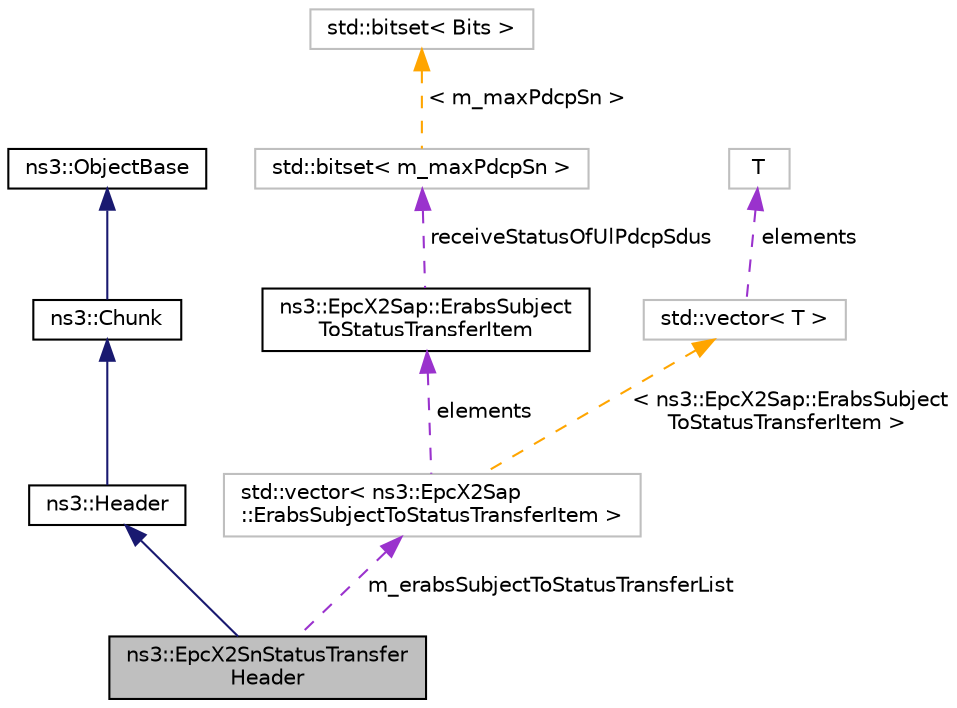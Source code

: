 digraph "ns3::EpcX2SnStatusTransferHeader"
{
 // LATEX_PDF_SIZE
  edge [fontname="Helvetica",fontsize="10",labelfontname="Helvetica",labelfontsize="10"];
  node [fontname="Helvetica",fontsize="10",shape=record];
  Node1 [label="ns3::EpcX2SnStatusTransfer\lHeader",height=0.2,width=0.4,color="black", fillcolor="grey75", style="filled", fontcolor="black",tooltip="EpcX2SnStatusTransferHeader."];
  Node2 -> Node1 [dir="back",color="midnightblue",fontsize="10",style="solid",fontname="Helvetica"];
  Node2 [label="ns3::Header",height=0.2,width=0.4,color="black", fillcolor="white", style="filled",URL="$classns3_1_1_header.html",tooltip="Protocol header serialization and deserialization."];
  Node3 -> Node2 [dir="back",color="midnightblue",fontsize="10",style="solid",fontname="Helvetica"];
  Node3 [label="ns3::Chunk",height=0.2,width=0.4,color="black", fillcolor="white", style="filled",URL="$classns3_1_1_chunk.html",tooltip="abstract base class for ns3::Header and ns3::Trailer"];
  Node4 -> Node3 [dir="back",color="midnightblue",fontsize="10",style="solid",fontname="Helvetica"];
  Node4 [label="ns3::ObjectBase",height=0.2,width=0.4,color="black", fillcolor="white", style="filled",URL="$classns3_1_1_object_base.html",tooltip="Anchor the ns-3 type and attribute system."];
  Node5 -> Node1 [dir="back",color="darkorchid3",fontsize="10",style="dashed",label=" m_erabsSubjectToStatusTransferList" ,fontname="Helvetica"];
  Node5 [label="std::vector\< ns3::EpcX2Sap\l::ErabsSubjectToStatusTransferItem \>",height=0.2,width=0.4,color="grey75", fillcolor="white", style="filled",tooltip=" "];
  Node6 -> Node5 [dir="back",color="darkorchid3",fontsize="10",style="dashed",label=" elements" ,fontname="Helvetica"];
  Node6 [label="ns3::EpcX2Sap::ErabsSubject\lToStatusTransferItem",height=0.2,width=0.4,color="black", fillcolor="white", style="filled",URL="$structns3_1_1_epc_x2_sap_1_1_erabs_subject_to_status_transfer_item.html",tooltip="ErabsSubjectToStatusTransferItem structure."];
  Node7 -> Node6 [dir="back",color="darkorchid3",fontsize="10",style="dashed",label=" receiveStatusOfUlPdcpSdus" ,fontname="Helvetica"];
  Node7 [label="std::bitset\< m_maxPdcpSn \>",height=0.2,width=0.4,color="grey75", fillcolor="white", style="filled",tooltip=" "];
  Node8 -> Node7 [dir="back",color="orange",fontsize="10",style="dashed",label=" \< m_maxPdcpSn \>" ,fontname="Helvetica"];
  Node8 [label="std::bitset\< Bits \>",height=0.2,width=0.4,color="grey75", fillcolor="white", style="filled",tooltip=" "];
  Node9 -> Node5 [dir="back",color="orange",fontsize="10",style="dashed",label=" \< ns3::EpcX2Sap::ErabsSubject\lToStatusTransferItem \>" ,fontname="Helvetica"];
  Node9 [label="std::vector\< T \>",height=0.2,width=0.4,color="grey75", fillcolor="white", style="filled",tooltip=" "];
  Node10 -> Node9 [dir="back",color="darkorchid3",fontsize="10",style="dashed",label=" elements" ,fontname="Helvetica"];
  Node10 [label="T",height=0.2,width=0.4,color="grey75", fillcolor="white", style="filled",tooltip=" "];
}
